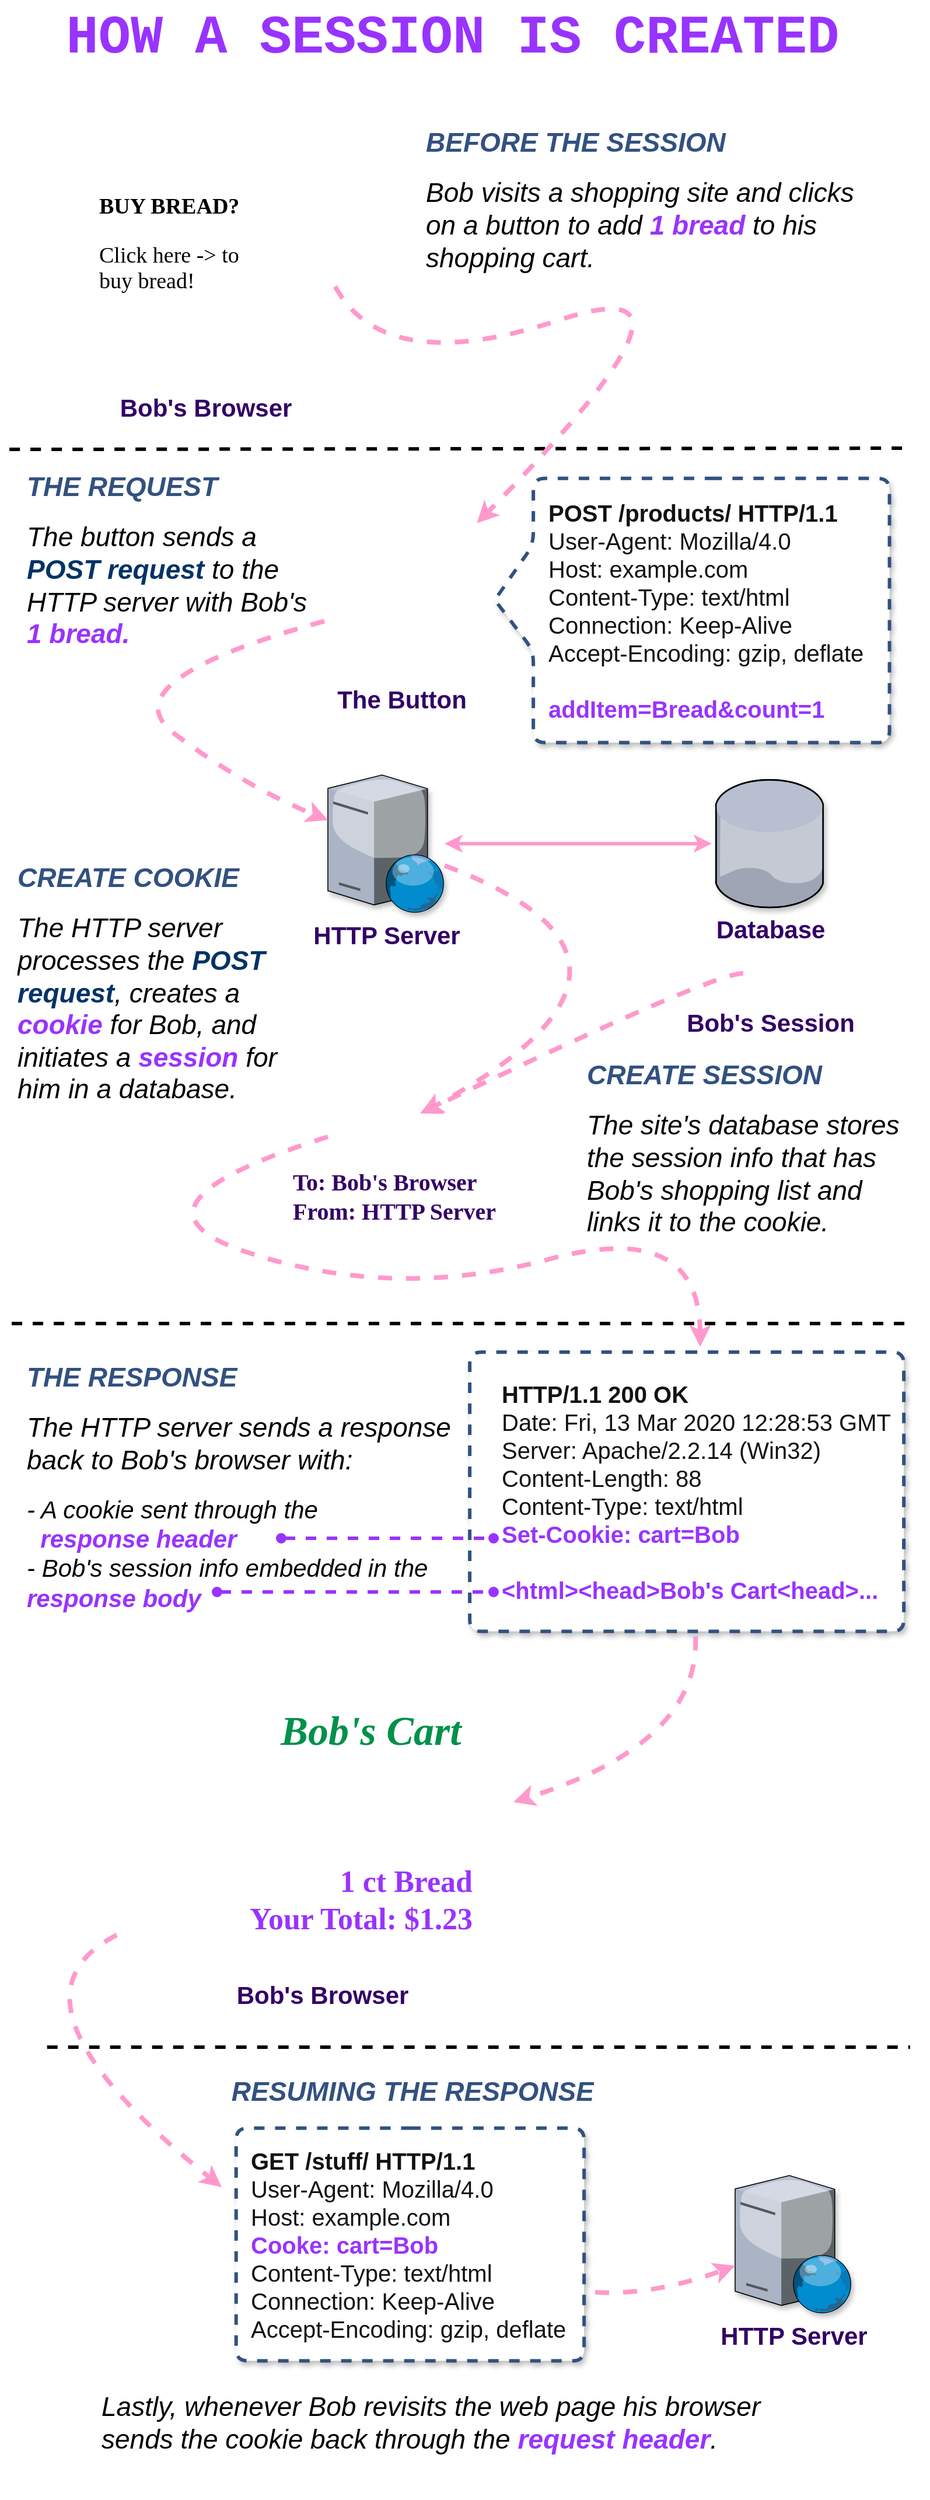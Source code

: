 <mxfile version="12.9.3" type="device"><diagram id="fpf7JBMn1O08doXETlSZ" name="Page-1"><mxGraphModel dx="895" dy="544" grid="1" gridSize="10" guides="1" tooltips="1" connect="1" arrows="1" fold="1" page="1" pageScale="1" pageWidth="850" pageHeight="1100" math="0" shadow="0"><root><mxCell id="0"/><mxCell id="1" parent="0"/><mxCell id="PO-y-QdMkBO93JeZQu1s-11" value="Database" style="verticalLabelPosition=bottom;aspect=fixed;html=1;verticalAlign=top;strokeColor=none;align=center;outlineConnect=0;shape=mxgraph.citrix.database;shadow=1;fontSize=21;fontStyle=1;fontColor=#330066;" parent="1" vertex="1"><mxGeometry x="683.49" y="684.19" width="92.86" height="109.27" as="geometry"/></mxCell><mxCell id="PO-y-QdMkBO93JeZQu1s-68" style="edgeStyle=orthogonalEdgeStyle;rounded=0;orthogonalLoop=1;jettySize=auto;html=1;startArrow=classic;startFill=1;strokeColor=#FF99CC;strokeWidth=3;fontFamily=Comic Sans MS;fontSize=43;fontColor=#00CC66;" parent="1" source="PO-y-QdMkBO93JeZQu1s-13" edge="1"><mxGeometry relative="1" as="geometry"><mxPoint x="680" y="738.825" as="targetPoint"/></mxGeometry></mxCell><mxCell id="PO-y-QdMkBO93JeZQu1s-13" value="HTTP Server" style="verticalLabelPosition=bottom;aspect=fixed;html=1;verticalAlign=top;strokeColor=none;align=center;outlineConnect=0;shape=mxgraph.citrix.web_server;fontSize=21;labelBorderColor=none;shadow=1;fontStyle=1;fontColor=#330066;" parent="1" vertex="1"><mxGeometry x="351" y="680" width="100" height="117.65" as="geometry"/></mxCell><mxCell id="PO-y-QdMkBO93JeZQu1s-17" value="" style="endArrow=none;dashed=1;html=1;strokeWidth=3;fontSize=21;exitX=0.023;exitY=1.003;exitDx=0;exitDy=0;exitPerimeter=0;" parent="1" edge="1" source="PO-y-QdMkBO93JeZQu1s-4"><mxGeometry width="50" height="50" relative="1" as="geometry"><mxPoint x="110" y="400" as="sourcePoint"/><mxPoint x="850" y="400" as="targetPoint"/></mxGeometry></mxCell><mxCell id="PO-y-QdMkBO93JeZQu1s-35" value="&lt;font style=&quot;font-size: 21px&quot; color=&quot;#330066&quot;&gt;&lt;b&gt;The Button&lt;/b&gt;&lt;/font&gt;" style="shape=image;html=1;verticalAlign=top;verticalLabelPosition=bottom;labelBackgroundColor=#ffffff;imageAspect=0;aspect=fixed;image=https://cdn1.iconfinder.com/data/icons/ecommerce-free/96/Cart-128.png;labelBorderColor=none;fontStyle=0" parent="1" vertex="1"><mxGeometry x="348" y="464.25" width="131.5" height="131.5" as="geometry"/></mxCell><mxCell id="PO-y-QdMkBO93JeZQu1s-41" value="&lt;h1 style=&quot;font-size: 23px&quot;&gt;&lt;span&gt;&lt;font color=&quot;#325180&quot;&gt;&lt;i&gt;THE REQUEST&lt;/i&gt;&lt;/font&gt;&lt;/span&gt;&lt;/h1&gt;&lt;h1 style=&quot;font-size: 23px&quot;&gt;&lt;i&gt;&lt;span style=&quot;font-weight: 400&quot;&gt;The button sends a &lt;/span&gt;&lt;font color=&quot;#003366&quot;&gt;POST request&lt;/font&gt;&lt;span style=&quot;font-weight: 400&quot;&gt; to the HTTP server with Bob's &lt;/span&gt;&lt;font color=&quot;#9933ff&quot;&gt;1 bread.&lt;/font&gt;&lt;/i&gt;&lt;/h1&gt;" style="text;html=1;strokeColor=none;fillColor=none;spacing=5;spacingTop=-20;whiteSpace=wrap;overflow=hidden;rounded=0;shadow=1;labelBackgroundColor=none;fontSize=21;" parent="1" vertex="1"><mxGeometry x="88" y="415" width="260" height="230" as="geometry"/></mxCell><mxCell id="PO-y-QdMkBO93JeZQu1s-45" value="" style="endArrow=none;dashed=1;html=1;strokeWidth=3;fontSize=21;" parent="1" edge="1"><mxGeometry width="50" height="50" relative="1" as="geometry"><mxPoint x="80" y="1150" as="sourcePoint"/><mxPoint x="850" y="1150" as="targetPoint"/></mxGeometry></mxCell><mxCell id="PO-y-QdMkBO93JeZQu1s-50" value="" style="curved=1;endArrow=classic;html=1;strokeWidth=4;fontFamily=Comic Sans MS;fontSize=20;fontColor=#757575;exitX=0.75;exitY=1;exitDx=0;exitDy=0;dashed=1;strokeColor=#FF99CC;" parent="1" source="PO-y-QdMkBO93JeZQu1s-8" target="PO-y-QdMkBO93JeZQu1s-35" edge="1"><mxGeometry width="50" height="50" relative="1" as="geometry"><mxPoint x="510" y="360" as="sourcePoint"/><mxPoint x="560" y="310" as="targetPoint"/><Array as="points"><mxPoint x="400" y="340"/><mxPoint x="700" y="240"/></Array></mxGeometry></mxCell><mxCell id="PO-y-QdMkBO93JeZQu1s-51" value="" style="curved=1;endArrow=classic;html=1;strokeWidth=4;fontFamily=Comic Sans MS;fontSize=20;fontColor=#757575;dashed=1;strokeColor=#FF99CC;" parent="1" source="PO-y-QdMkBO93JeZQu1s-35" target="PO-y-QdMkBO93JeZQu1s-13" edge="1"><mxGeometry width="50" height="50" relative="1" as="geometry"><mxPoint x="141.88" y="670.0" as="sourcePoint"/><mxPoint x="231.336" y="874.25" as="targetPoint"/><Array as="points"><mxPoint x="160" y="600"/><mxPoint x="280" y="690"/></Array></mxGeometry></mxCell><mxCell id="PO-y-QdMkBO93JeZQu1s-52" value="&lt;h1 style=&quot;font-size: 23px&quot;&gt;&lt;span&gt;&lt;font color=&quot;#325180&quot;&gt;&lt;i&gt;CREATE COOKIE&lt;/i&gt;&lt;/font&gt;&lt;/span&gt;&lt;/h1&gt;&lt;h1 style=&quot;font-size: 23px&quot;&gt;&lt;i&gt;&lt;span style=&quot;font-weight: 400&quot;&gt;The HTTP server processes the &lt;/span&gt;&lt;font color=&quot;#003366&quot;&gt;POST request&lt;/font&gt;&lt;span style=&quot;font-weight: 400&quot;&gt;, creates a &lt;/span&gt;&lt;font color=&quot;#9933ff&quot;&gt;cookie &lt;/font&gt;&lt;span style=&quot;font-weight: 400&quot;&gt;for Bob, and initiates a &lt;/span&gt;&lt;font color=&quot;#9933ff&quot;&gt;session &lt;/font&gt;&lt;span style=&quot;font-weight: 400&quot;&gt;for him in a database.&lt;/span&gt;&lt;/i&gt;&lt;br&gt;&lt;/h1&gt;" style="text;html=1;strokeColor=none;fillColor=none;spacing=5;spacingTop=-20;whiteSpace=wrap;overflow=hidden;rounded=0;shadow=1;labelBackgroundColor=none;fontSize=21;" parent="1" vertex="1"><mxGeometry x="80" y="750" width="260" height="220" as="geometry"/></mxCell><mxCell id="PO-y-QdMkBO93JeZQu1s-53" value="&lt;div&gt;&lt;font face=&quot;Helvetica&quot; color=&quot;#121212&quot;&gt;&lt;b&gt;POST /products/ HTTP/1.1&lt;/b&gt;&lt;/font&gt;&lt;/div&gt;&lt;div&gt;&lt;font face=&quot;Helvetica&quot; color=&quot;#121212&quot;&gt;User-Agent: Mozilla/4.0&lt;/font&gt;&lt;/div&gt;&lt;div&gt;&lt;font face=&quot;Helvetica&quot; color=&quot;#121212&quot;&gt;Host: example.com&lt;/font&gt;&lt;/div&gt;&lt;div&gt;&lt;font face=&quot;Helvetica&quot; color=&quot;#121212&quot;&gt;Content-Type: text/html&lt;/font&gt;&lt;/div&gt;&lt;div&gt;&lt;font face=&quot;Helvetica&quot; color=&quot;#121212&quot;&gt;Connection: Keep-Alive&lt;/font&gt;&lt;/div&gt;&lt;div&gt;&lt;font face=&quot;Helvetica&quot; color=&quot;#121212&quot;&gt;Accept-Encoding: gzip, deflate&lt;/font&gt;&lt;/div&gt;&lt;div&gt;&lt;font face=&quot;Helvetica&quot; color=&quot;#121212&quot;&gt;&lt;br&gt;&lt;/font&gt;&lt;/div&gt;&lt;div&gt;&lt;font face=&quot;Helvetica&quot; color=&quot;#9933ff&quot;&gt;&lt;b&gt;addItem=Bread&amp;amp;count=1&lt;/b&gt;&lt;/font&gt;&lt;/div&gt;" style="shape=callout;whiteSpace=wrap;html=1;perimeter=calloutPerimeter;shadow=1;labelBackgroundColor=none;strokeColor=#325180;strokeWidth=3;fillColor=#ffffff;gradientColor=none;fontFamily=Comic Sans MS;fontSize=20;fontColor=#757575;align=left;rotation=90;size=33;position=0.25;base=91;position2=0.46;horizontal=0;spacingTop=0;spacingLeft=11;rounded=1;dashed=1;" parent="1" vertex="1"><mxGeometry x="550" y="370" width="226.35" height="338.2" as="geometry"/></mxCell><mxCell id="PO-y-QdMkBO93JeZQu1s-55" value="&lt;h1 style=&quot;font-size: 23px&quot;&gt;&lt;span&gt;&lt;font color=&quot;#325180&quot;&gt;&lt;i&gt;CREATE SESSION&lt;/i&gt;&lt;/font&gt;&lt;/span&gt;&lt;/h1&gt;&lt;h1 style=&quot;font-size: 23px&quot;&gt;&lt;i&gt;&lt;span style=&quot;font-weight: 400&quot;&gt;The site's database stores the session info that has Bob's shopping list and &lt;/span&gt;&lt;span style=&quot;font-weight: normal&quot;&gt;links&lt;/span&gt;&lt;span style=&quot;font-weight: 400&quot;&gt; it to the cookie.&lt;/span&gt;&lt;/i&gt;&lt;br&gt;&lt;/h1&gt;" style="text;html=1;strokeColor=none;fillColor=none;spacing=5;spacingTop=-20;whiteSpace=wrap;overflow=hidden;rounded=0;shadow=1;labelBackgroundColor=none;fontSize=21;" parent="1" vertex="1"><mxGeometry x="567.92" y="919" width="292.08" height="170" as="geometry"/></mxCell><mxCell id="PO-y-QdMkBO93JeZQu1s-63" value="&lt;b style=&quot;color: rgb(51 , 0 , 102) ; font-family: &amp;#34;helvetica&amp;#34; ; font-size: 21px&quot;&gt;Bob's Session&lt;/b&gt;" style="shape=image;html=1;verticalAlign=top;verticalLabelPosition=bottom;labelBackgroundColor=none;imageAspect=0;aspect=fixed;image=https://cdn2.iconfinder.com/data/icons/plex-for-android/96/notepad.png;rounded=1;shadow=1;dashed=1;strokeColor=#325180;strokeWidth=3;fillColor=#ffffff;gradientColor=none;fontFamily=Comic Sans MS;fontSize=43;fontColor=#00CC66;align=center;spacingTop=-20;" parent="1" vertex="1"><mxGeometry x="706.92" y="827" width="46" height="46" as="geometry"/></mxCell><mxCell id="PO-y-QdMkBO93JeZQu1s-56" value="&lt;font style=&quot;font-size: 20px&quot;&gt;To: Bob's Browser&lt;br&gt;&lt;div&gt;From: HTTP Server&lt;/div&gt;&lt;/font&gt;" style="shape=image;html=1;verticalAlign=top;verticalLabelPosition=bottom;labelBackgroundColor=#ffffff;imageAspect=0;aspect=fixed;image=https://cdn2.iconfinder.com/data/icons/christmas-46/64/christmas-icon-cookie-128.png;rounded=1;shadow=1;dashed=1;strokeColor=#325180;strokeWidth=3;fillColor=#ffffff;gradientColor=none;fontFamily=Comic Sans MS;fontSize=21;fontColor=#330066;align=left;fontStyle=1;direction=south;spacingLeft=-32;" parent="1" vertex="1"><mxGeometry x="351" y="930" width="80" height="80" as="geometry"/></mxCell><mxCell id="PO-y-QdMkBO93JeZQu1s-67" value="" style="curved=1;endArrow=classic;html=1;strokeWidth=4;fontFamily=Comic Sans MS;fontSize=20;fontColor=#757575;dashed=1;strokeColor=#FF99CC;entryX=0.5;entryY=0;entryDx=0;entryDy=0;" parent="1" source="PO-y-QdMkBO93JeZQu1s-13" target="PO-y-QdMkBO93JeZQu1s-56" edge="1"><mxGeometry width="50" height="50" relative="1" as="geometry"><mxPoint x="410" y="840" as="sourcePoint"/><mxPoint x="392.956" y="1112.75" as="targetPoint"/><Array as="points"><mxPoint x="670" y="840"/></Array></mxGeometry></mxCell><mxCell id="PO-y-QdMkBO93JeZQu1s-70" value="" style="curved=1;endArrow=classic;html=1;strokeWidth=4;fontFamily=Comic Sans MS;fontSize=20;fontColor=#757575;dashed=1;strokeColor=#FF99CC;" parent="1" source="PO-y-QdMkBO93JeZQu1s-63" edge="1"><mxGeometry width="50" height="50" relative="1" as="geometry"><mxPoint x="461" y="767.631" as="sourcePoint"/><mxPoint x="430" y="970" as="targetPoint"/><Array as="points"><mxPoint x="680" y="850"/></Array></mxGeometry></mxCell><mxCell id="PO-y-QdMkBO93JeZQu1s-73" value="&lt;h1 style=&quot;font-size: 23px&quot;&gt;&lt;i&gt;&lt;font color=&quot;#325180&quot;&gt;THE RESPONSE&lt;/font&gt;&lt;/i&gt;&lt;/h1&gt;&lt;h1 style=&quot;font-size: 23px&quot;&gt;&lt;i style=&quot;font-weight: normal&quot;&gt;The HTTP server sends a response back to Bob's browser with:&lt;/i&gt;&lt;/h1&gt;&lt;div&gt;&lt;i&gt;- A cookie sent through the&amp;nbsp; &amp;nbsp; &amp;nbsp; &amp;nbsp;&amp;nbsp;&lt;/i&gt;&lt;i&gt;&lt;b&gt;&lt;font color=&quot;#9933ff&quot;&gt;response header&lt;/font&gt;&lt;/b&gt;&lt;/i&gt;&lt;i&gt;&lt;br&gt;&lt;/i&gt;&lt;/div&gt;&lt;div&gt;&lt;i&gt;-&lt;/i&gt;&lt;i&gt;&amp;nbsp;Bob's session info embedded in the &lt;font color=&quot;#9933ff&quot;&gt;&lt;b&gt;response body&lt;/b&gt;&lt;/font&gt;&lt;/i&gt;&lt;/div&gt;&lt;div&gt;&lt;br&gt;&lt;/div&gt;" style="text;html=1;strokeColor=none;fillColor=none;spacing=5;spacingTop=-20;whiteSpace=wrap;overflow=hidden;rounded=0;shadow=1;labelBackgroundColor=none;fontSize=21;" parent="1" vertex="1"><mxGeometry x="88" y="1177.59" width="380" height="230" as="geometry"/></mxCell><mxCell id="PO-y-QdMkBO93JeZQu1s-77" value="&lt;div&gt;&lt;font color=&quot;#121212&quot; face=&quot;Helvetica&quot;&gt;&lt;b&gt;HTTP/1.1 200 OK&lt;/b&gt;&lt;/font&gt;&lt;/div&gt;&lt;div&gt;&lt;font color=&quot;#121212&quot; face=&quot;Helvetica&quot;&gt;Date: Fri, 13 Mar 2020 12:28:53 GMT&lt;/font&gt;&lt;/div&gt;&lt;div&gt;&lt;font color=&quot;#121212&quot; face=&quot;Helvetica&quot;&gt;Server: Apache/2.2.14 (Win32)&lt;/font&gt;&lt;/div&gt;&lt;div&gt;&lt;font color=&quot;#121212&quot; face=&quot;Helvetica&quot;&gt;Content-Length: 88&lt;/font&gt;&lt;/div&gt;&lt;div&gt;&lt;font color=&quot;#121212&quot; face=&quot;Helvetica&quot;&gt;Content-Type: text/html&lt;/font&gt;&lt;/div&gt;&lt;div&gt;&lt;b&gt;&lt;font color=&quot;#9933ff&quot;&gt;&lt;font face=&quot;Helvetica&quot;&gt;Set-Cookie: &lt;/font&gt;&lt;font face=&quot;Helvetica&quot;&gt;cart=Bob&lt;br&gt;&lt;br&gt;&amp;lt;html&amp;gt;&amp;lt;head&amp;gt;Bob's Cart&amp;lt;head&amp;gt;...&lt;/font&gt;&lt;/font&gt;&lt;/b&gt;&lt;/div&gt;" style="shape=callout;whiteSpace=wrap;html=1;perimeter=calloutPerimeter;shadow=1;labelBackgroundColor=none;strokeColor=#325180;strokeWidth=3;fillColor=#ffffff;gradientColor=none;fontFamily=Comic Sans MS;fontSize=20;fontColor=#757575;align=left;rotation=90;size=0;position=0.22;base=91;position2=0.45;horizontal=0;spacingTop=0;spacingLeft=25;rounded=1;dashed=1;" parent="1" vertex="1"><mxGeometry x="538.88" y="1108.13" width="239.36" height="372" as="geometry"/></mxCell><mxCell id="PO-y-QdMkBO93JeZQu1s-79" value="" style="curved=1;endArrow=classic;html=1;strokeWidth=4;fontFamily=Comic Sans MS;fontSize=20;fontColor=#757575;dashed=1;strokeColor=#FF99CC;" parent="1" edge="1"><mxGeometry width="50" height="50" relative="1" as="geometry"><mxPoint x="351" y="990" as="sourcePoint"/><mxPoint x="670" y="1170" as="targetPoint"/><Array as="points"><mxPoint x="160" y="1050"/><mxPoint x="410" y="1130"/><mxPoint x="670" y="1060"/></Array></mxGeometry></mxCell><mxCell id="PO-y-QdMkBO93JeZQu1s-88" value="" style="group" parent="1" vertex="1" connectable="0"><mxGeometry x="170" y="1408.83" width="351.17" height="351.17" as="geometry"/></mxCell><mxCell id="PO-y-QdMkBO93JeZQu1s-87" value="" style="group" parent="PO-y-QdMkBO93JeZQu1s-88" vertex="1" connectable="0"><mxGeometry width="351.17" height="351.17" as="geometry"/></mxCell><mxCell id="PO-y-QdMkBO93JeZQu1s-76" value="Bob's Browser" style="shape=image;html=1;verticalAlign=top;verticalLabelPosition=bottom;labelBackgroundColor=#ffffff;imageAspect=0;aspect=fixed;image=https://cdn0.iconfinder.com/data/icons/ikooni-outline-free-basic/128/free-15-128.png;fontSize=21;spacingTop=-54;imageBorder=none;imageBackground=none;fontStyle=1;fontColor=#330066;" parent="PO-y-QdMkBO93JeZQu1s-87" vertex="1"><mxGeometry width="351.17" height="351.17" as="geometry"/></mxCell><mxCell id="PO-y-QdMkBO93JeZQu1s-80" value="Bob's Cart" style="text;html=1;strokeColor=none;fillColor=none;align=center;verticalAlign=middle;whiteSpace=wrap;rounded=0;shadow=1;dashed=1;labelBackgroundColor=none;fontFamily=Comic Sans MS;fontSize=35;fontColor=#009149;fontStyle=3" parent="PO-y-QdMkBO93JeZQu1s-87" vertex="1"><mxGeometry x="106" y="80" width="224" height="20" as="geometry"/></mxCell><mxCell id="PO-y-QdMkBO93JeZQu1s-83" value="&lt;font style=&quot;font-size: 26px&quot; color=&quot;#9933ff&quot;&gt;1 ct Bread&lt;br style=&quot;font-size: 26px&quot;&gt;&lt;div style=&quot;font-size: 26px&quot;&gt;&lt;span style=&quot;font-size: 26px&quot;&gt;Your Total: $1.23&lt;/span&gt;&lt;/div&gt;&lt;/font&gt;" style="text;html=1;strokeColor=none;fillColor=none;align=right;verticalAlign=middle;whiteSpace=wrap;rounded=0;shadow=1;dashed=1;labelBackgroundColor=none;fontFamily=Garamond;fontSize=26;fontColor=#B5739D;fontStyle=1" parent="PO-y-QdMkBO93JeZQu1s-87" vertex="1"><mxGeometry x="99.18" y="200" width="208" height="70" as="geometry"/></mxCell><mxCell id="PO-y-QdMkBO93JeZQu1s-82" value="" style="shape=image;html=1;verticalAlign=top;verticalLabelPosition=bottom;labelBackgroundColor=#ffffff;imageAspect=0;aspect=fixed;image=https://cdn4.iconfinder.com/data/icons/cookie-flat-color-2/512/7-128.png;rounded=1;shadow=1;dashed=1;strokeColor=#325180;strokeWidth=3;fillColor=#ffffff;gradientColor=none;fontFamily=Comic Sans MS;fontSize=35;fontColor=#00CC66;align=center;rotation=-25;" parent="PO-y-QdMkBO93JeZQu1s-88" vertex="1"><mxGeometry x="74" y="60" width="210" height="210" as="geometry"/></mxCell><mxCell id="PO-y-QdMkBO93JeZQu1s-91" value="" style="endArrow=oval;dashed=1;html=1;strokeColor=#9933FF;strokeWidth=3;fontFamily=Garamond;fontSize=26;fontColor=#57374B;startArrow=oval;startFill=1;endFill=1;" parent="1" edge="1"><mxGeometry width="50" height="50" relative="1" as="geometry"><mxPoint x="311" y="1334" as="sourcePoint"/><mxPoint x="493" y="1334" as="targetPoint"/></mxGeometry></mxCell><mxCell id="PO-y-QdMkBO93JeZQu1s-92" value="" style="endArrow=oval;dashed=1;html=1;strokeColor=#9933FF;strokeWidth=3;fontFamily=Garamond;fontSize=26;fontColor=#57374B;startArrow=oval;startFill=1;endFill=1;" parent="1" edge="1"><mxGeometry width="50" height="50" relative="1" as="geometry"><mxPoint x="256" y="1380" as="sourcePoint"/><mxPoint x="493" y="1380" as="targetPoint"/></mxGeometry></mxCell><mxCell id="PO-y-QdMkBO93JeZQu1s-93" value="" style="curved=1;endArrow=classic;html=1;strokeWidth=4;fontFamily=Comic Sans MS;fontSize=20;fontColor=#757575;dashed=1;strokeColor=#FF99CC;exitX=1.018;exitY=0.48;exitDx=0;exitDy=0;exitPerimeter=0;" parent="1" source="PO-y-QdMkBO93JeZQu1s-77" edge="1"><mxGeometry width="50" height="50" relative="1" as="geometry"><mxPoint x="680" y="1420" as="sourcePoint"/><mxPoint x="510" y="1560" as="targetPoint"/><Array as="points"><mxPoint x="670" y="1510"/></Array></mxGeometry></mxCell><mxCell id="PO-y-QdMkBO93JeZQu1s-99" value="" style="endArrow=none;dashed=1;html=1;strokeWidth=3;fontSize=21;" parent="1" edge="1"><mxGeometry width="50" height="50" relative="1" as="geometry"><mxPoint x="110.35" y="1770" as="sourcePoint"/><mxPoint x="850" y="1770" as="targetPoint"/></mxGeometry></mxCell><mxCell id="PO-y-QdMkBO93JeZQu1s-104" value="HTTP Server" style="verticalLabelPosition=bottom;aspect=fixed;html=1;verticalAlign=top;strokeColor=none;align=center;outlineConnect=0;shape=mxgraph.citrix.web_server;fontSize=21;labelBorderColor=none;shadow=1;fontStyle=1;fontColor=#330066;" parent="1" vertex="1"><mxGeometry x="700" y="1880" width="100" height="117.65" as="geometry"/></mxCell><mxCell id="PO-y-QdMkBO93JeZQu1s-113" value="" style="curved=1;endArrow=classic;html=1;strokeWidth=4;fontFamily=Comic Sans MS;fontSize=20;fontColor=#757575;dashed=1;strokeColor=#FF99CC;" parent="1" source="PO-y-QdMkBO93JeZQu1s-76" edge="1"><mxGeometry width="50" height="50" relative="1" as="geometry"><mxPoint x="179" y="1559.998" as="sourcePoint"/><mxPoint x="260" y="1890" as="targetPoint"/><Array as="points"><mxPoint x="60" y="1730"/></Array></mxGeometry></mxCell><mxCell id="PO-y-QdMkBO93JeZQu1s-114" value="&lt;div&gt;&lt;font face=&quot;Helvetica&quot; color=&quot;#121212&quot;&gt;&lt;b&gt;GET /stuff/ HTTP/1.1&lt;/b&gt;&lt;/font&gt;&lt;/div&gt;&lt;div&gt;&lt;font face=&quot;Helvetica&quot; color=&quot;#121212&quot;&gt;User-Agent: Mozilla/4.0&lt;/font&gt;&lt;/div&gt;&lt;div&gt;&lt;font face=&quot;Helvetica&quot; color=&quot;#121212&quot;&gt;Host: example.com&lt;/font&gt;&lt;/div&gt;&lt;div&gt;&lt;font face=&quot;Helvetica&quot; color=&quot;#9933ff&quot;&gt;&lt;b&gt;Cooke: cart=Bob&lt;/b&gt;&lt;/font&gt;&lt;/div&gt;&lt;div&gt;&lt;font face=&quot;Helvetica&quot; color=&quot;#121212&quot;&gt;Content-Type: text/html&lt;/font&gt;&lt;/div&gt;&lt;div&gt;&lt;font face=&quot;Helvetica&quot; color=&quot;#121212&quot;&gt;Connection: Keep-Alive&lt;/font&gt;&lt;/div&gt;&lt;div&gt;&lt;font face=&quot;Helvetica&quot; color=&quot;#121212&quot;&gt;Accept-Encoding: gzip, deflate&lt;/font&gt;&lt;/div&gt;" style="shape=callout;whiteSpace=wrap;html=1;perimeter=calloutPerimeter;shadow=1;labelBackgroundColor=none;strokeColor=#325180;strokeWidth=3;fillColor=#ffffff;gradientColor=none;fontFamily=Comic Sans MS;fontSize=20;fontColor=#757575;align=left;rotation=90;size=0;position=0.29;base=91;position2=0.46;horizontal=0;spacingTop=0;spacingLeft=11;rounded=1;dashed=1;" parent="1" vertex="1"><mxGeometry x="321.75" y="1790" width="199.42" height="298.2" as="geometry"/></mxCell><mxCell id="xIq5UmuwU0jUdnNZNJbU-2" value="&lt;h1 style=&quot;font-size: 23px&quot;&gt;&lt;i&gt;&lt;span style=&quot;font-weight: normal&quot;&gt;Lastly, whenever Bob revisits the web page his browser sends the cookie back through the &lt;/span&gt;&lt;font color=&quot;#9933ff&quot;&gt;request header&lt;/font&gt;&lt;span style=&quot;font-weight: normal&quot;&gt;.&lt;/span&gt;&lt;/i&gt;&lt;/h1&gt;&lt;div&gt;&lt;br&gt;&lt;/div&gt;" style="text;html=1;strokeColor=none;fillColor=none;spacing=5;spacingTop=-20;whiteSpace=wrap;overflow=hidden;rounded=0;shadow=1;labelBackgroundColor=none;fontSize=21;" parent="1" vertex="1"><mxGeometry x="152.34" y="2060" width="588.83" height="90" as="geometry"/></mxCell><mxCell id="xIq5UmuwU0jUdnNZNJbU-4" value="&lt;h1 style=&quot;font-size: 23px&quot;&gt;&lt;i&gt;&lt;font color=&quot;#325180&quot;&gt;&amp;nbsp;RESUMING THE RESPONSE&lt;/font&gt;&lt;/i&gt;&lt;/h1&gt;&lt;div&gt;&lt;br&gt;&lt;/div&gt;" style="text;html=1;strokeColor=none;fillColor=none;spacing=5;spacingTop=-20;whiteSpace=wrap;overflow=hidden;rounded=0;shadow=1;labelBackgroundColor=none;fontSize=21;" parent="1" vertex="1"><mxGeometry x="256.75" y="1790" width="380" height="50" as="geometry"/></mxCell><mxCell id="xIq5UmuwU0jUdnNZNJbU-5" value="" style="curved=1;endArrow=classic;html=1;strokeWidth=4;fontFamily=Comic Sans MS;fontSize=20;fontColor=#757575;dashed=1;strokeColor=#FF99CC;" parent="1" target="PO-y-QdMkBO93JeZQu1s-104" edge="1"><mxGeometry width="50" height="50" relative="1" as="geometry"><mxPoint x="580" y="1980" as="sourcePoint"/><mxPoint x="751.56" y="2096.076" as="targetPoint"/><Array as="points"><mxPoint x="630" y="1983"/></Array></mxGeometry></mxCell><mxCell id="PO-y-QdMkBO93JeZQu1s-100" value="" style="shape=image;html=1;verticalAlign=top;verticalLabelPosition=bottom;labelBackgroundColor=#ffffff;imageAspect=0;aspect=fixed;image=https://cdn2.iconfinder.com/data/icons/christmas-46/64/christmas-icon-cookie-128.png;rounded=1;shadow=1;dashed=1;strokeColor=#325180;strokeWidth=3;fillColor=#ffffff;gradientColor=none;fontFamily=Comic Sans MS;fontSize=21;fontColor=#330066;align=left;fontStyle=1;direction=south;spacingLeft=-32;" parent="1" vertex="1"><mxGeometry x="590" y="1930" width="80" height="80" as="geometry"/></mxCell><mxCell id="xIq5UmuwU0jUdnNZNJbU-6" value="" style="shape=image;html=1;verticalAlign=top;verticalLabelPosition=bottom;labelBackgroundColor=#ffffff;imageAspect=0;aspect=fixed;image=https://cdn2.iconfinder.com/data/icons/christmas-46/64/christmas-icon-cookie-128.png;rounded=1;shadow=1;dashed=1;strokeColor=#325180;strokeWidth=3;fillColor=#ffffff;gradientColor=none;fontFamily=Comic Sans MS;fontSize=21;fontColor=#330066;align=left;fontStyle=1;direction=south;spacingLeft=-32;" parent="1" vertex="1"><mxGeometry x="556.75" y="1480.13" width="80" height="80" as="geometry"/></mxCell><mxCell id="xIq5UmuwU0jUdnNZNJbU-8" value="" style="group" parent="1" vertex="1" connectable="0"><mxGeometry x="70" y="48.83" width="746.35" height="351.17" as="geometry"/></mxCell><mxCell id="xIq5UmuwU0jUdnNZNJbU-7" value="" style="group" parent="xIq5UmuwU0jUdnNZNJbU-8" vertex="1" connectable="0"><mxGeometry width="746.35" height="351.17" as="geometry"/></mxCell><mxCell id="PO-y-QdMkBO93JeZQu1s-4" value="Bob's Browser" style="shape=image;html=1;verticalAlign=top;verticalLabelPosition=bottom;labelBackgroundColor=#ffffff;imageAspect=0;aspect=fixed;image=https://cdn0.iconfinder.com/data/icons/ikooni-outline-free-basic/128/free-15-128.png;fontSize=21;spacingTop=-54;imageBorder=none;imageBackground=none;fontStyle=1;fontColor=#330066;" parent="xIq5UmuwU0jUdnNZNJbU-7" vertex="1"><mxGeometry width="351.17" height="351.17" as="geometry"/></mxCell><mxCell id="PO-y-QdMkBO93JeZQu1s-34" value="&lt;h1 style=&quot;font-size: 19px&quot;&gt;BUY BREAD?&lt;/h1&gt;&lt;p style=&quot;font-size: 19px&quot;&gt;&lt;font style=&quot;font-size: 19px&quot;&gt;Click here -&amp;gt; to buy bread!&lt;/font&gt;&lt;/p&gt;" style="text;html=1;strokeColor=none;fillColor=none;spacing=5;spacingTop=-20;whiteSpace=wrap;overflow=hidden;rounded=0;shadow=1;labelBackgroundColor=none;fontSize=19;fontFamily=Comic Sans MS;align=left;" parent="xIq5UmuwU0jUdnNZNJbU-7" vertex="1"><mxGeometry x="80" y="129.67" width="132" height="137.87" as="geometry"/></mxCell><mxCell id="PO-y-QdMkBO93JeZQu1s-8" value="" style="shape=image;html=1;verticalAlign=top;verticalLabelPosition=bottom;labelBackgroundColor=#ffffff;imageAspect=0;aspect=fixed;image=https://cdn1.iconfinder.com/data/icons/ecommerce-free/96/Cart-128.png" parent="xIq5UmuwU0jUdnNZNJbU-7" vertex="1"><mxGeometry x="225" y="129.67" width="83" height="83" as="geometry"/></mxCell><mxCell id="PO-y-QdMkBO93JeZQu1s-22" value="&lt;h1 style=&quot;font-size: 23px&quot;&gt;&lt;span&gt;&lt;font color=&quot;#325180&quot;&gt;&lt;i&gt;BEFORE THE SESSION&lt;/i&gt;&lt;/font&gt;&lt;/span&gt;&lt;/h1&gt;&lt;h1 style=&quot;font-size: 23px&quot;&gt;&lt;i&gt;&lt;span style=&quot;font-weight: normal&quot;&gt;Bob visits a shopping site and clicks on a button to add &lt;/span&gt;&lt;font color=&quot;#9933ff&quot;&gt;1 bread&lt;/font&gt;&lt;span style=&quot;font-weight: normal&quot;&gt; to his shopping cart.&lt;/span&gt;&lt;/i&gt;&lt;br&gt;&lt;/h1&gt;" style="text;html=1;strokeColor=none;fillColor=none;spacing=5;spacingTop=-20;whiteSpace=wrap;overflow=hidden;rounded=0;shadow=1;labelBackgroundColor=none;fontSize=21;" parent="xIq5UmuwU0jUdnNZNJbU-7" vertex="1"><mxGeometry x="360" y="71.17" width="380" height="140" as="geometry"/></mxCell><mxCell id="PO-y-QdMkBO93JeZQu1s-32" value="" style="shape=image;html=1;verticalAlign=top;verticalLabelPosition=bottom;labelBackgroundColor=#ffffff;imageAspect=0;aspect=fixed;image=https://cdn1.iconfinder.com/data/icons/hawcons/32/700015-icon-27-one-finger-click-128.png;shadow=1;strokeColor=#000000;strokeWidth=1;gradientColor=none;fontSize=21;imageBorder=none;imageBackground=none;" parent="xIq5UmuwU0jUdnNZNJbU-7" vertex="1"><mxGeometry x="232" y="212.67" width="69" height="69" as="geometry"/></mxCell><mxCell id="PO-y-QdMkBO93JeZQu1s-94" value="&lt;b style=&quot;font-size: 46px&quot;&gt;&lt;font color=&quot;#9933ff&quot; style=&quot;font-size: 46px&quot;&gt;HOW A SESSION IS CREATED&lt;/font&gt;&lt;/b&gt;" style="text;html=1;strokeColor=none;fillColor=none;align=center;verticalAlign=middle;whiteSpace=wrap;rounded=0;shadow=1;glass=0;dashed=1;comic=0;labelBackgroundColor=none;fontFamily=Courier New;fontSize=46;fontColor=#57374B;strokeWidth=3;labelBorderColor=none;" parent="xIq5UmuwU0jUdnNZNJbU-7" vertex="1"><mxGeometry x="30" y="-28.83" width="716.35" height="57.87" as="geometry"/></mxCell><mxCell id="PO-y-QdMkBO93JeZQu1s-85" value="" style="shape=image;html=1;verticalAlign=top;verticalLabelPosition=bottom;labelBackgroundColor=#ffffff;imageAspect=0;aspect=fixed;image=https://cdn4.iconfinder.com/data/icons/cookie-flat-color-2/512/7-128.png;rounded=1;shadow=1;dashed=1;strokeColor=#325180;strokeWidth=3;fillColor=#ffffff;gradientColor=none;fontFamily=Comic Sans MS;fontSize=35;fontColor=#00CC66;align=center;rotation=0;" parent="xIq5UmuwU0jUdnNZNJbU-8" vertex="1"><mxGeometry x="85.25" y="186.42" width="121.5" height="121.5" as="geometry"/></mxCell></root></mxGraphModel></diagram></mxfile>